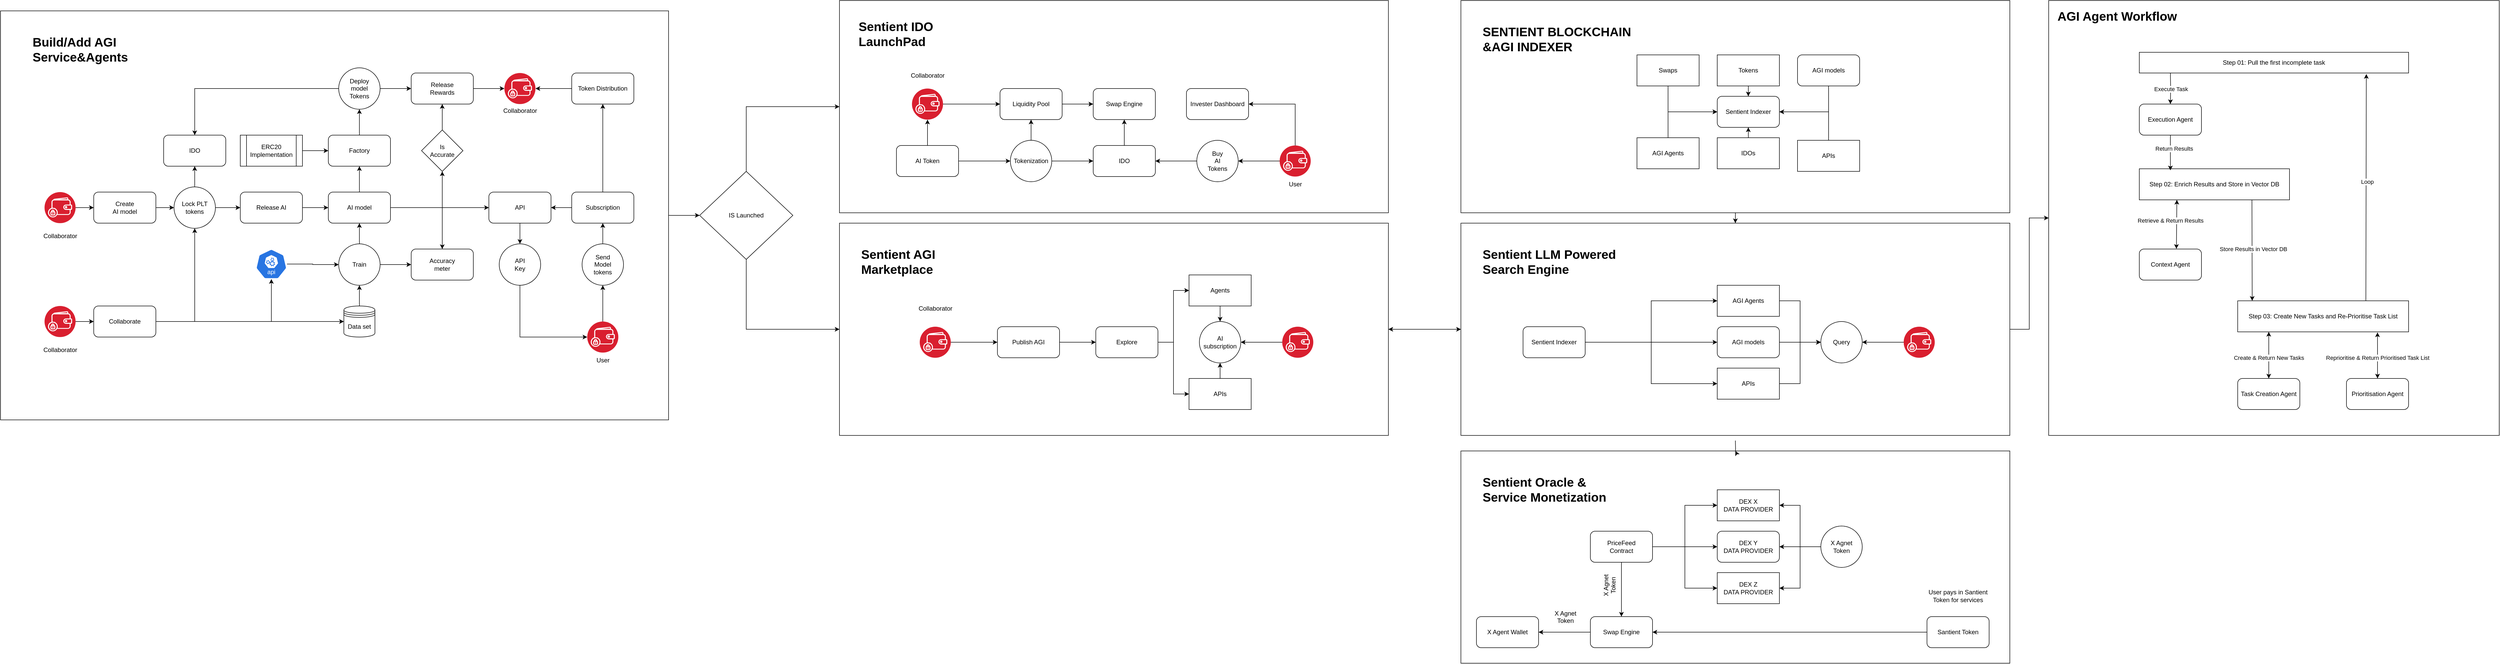 <mxfile version="24.3.1" type="github">
  <diagram name="Page-1" id="YrOskQe17YLazxtHrfp5">
    <mxGraphModel dx="2564" dy="846" grid="1" gridSize="10" guides="1" tooltips="1" connect="1" arrows="1" fold="1" page="1" pageScale="1" pageWidth="850" pageHeight="1100" math="0" shadow="0">
      <root>
        <mxCell id="0" />
        <mxCell id="1" parent="0" />
        <mxCell id="7WVFWJdHCGWR4x5RcrIQ-87" value="" style="rounded=0;whiteSpace=wrap;html=1;" parent="1" vertex="1">
          <mxGeometry x="820" y="130" width="1060" height="410" as="geometry" />
        </mxCell>
        <mxCell id="7WVFWJdHCGWR4x5RcrIQ-122" value="" style="edgeStyle=orthogonalEdgeStyle;rounded=0;orthogonalLoop=1;jettySize=auto;html=1;" parent="1" source="7WVFWJdHCGWR4x5RcrIQ-3" target="7WVFWJdHCGWR4x5RcrIQ-63" edge="1">
          <mxGeometry relative="1" as="geometry" />
        </mxCell>
        <mxCell id="7WVFWJdHCGWR4x5RcrIQ-3" value="" style="rounded=0;whiteSpace=wrap;html=1;" parent="1" vertex="1">
          <mxGeometry x="-800" y="150" width="1290" height="790" as="geometry" />
        </mxCell>
        <mxCell id="qkLTvaKcJclY-IIzOnDz-3" value="" style="edgeStyle=orthogonalEdgeStyle;rounded=0;orthogonalLoop=1;jettySize=auto;html=1;" parent="1" source="qkLTvaKcJclY-IIzOnDz-1" target="qkLTvaKcJclY-IIzOnDz-2" edge="1">
          <mxGeometry relative="1" as="geometry" />
        </mxCell>
        <mxCell id="qkLTvaKcJclY-IIzOnDz-1" value="Create&lt;br&gt;AI model" style="rounded=1;whiteSpace=wrap;html=1;" parent="1" vertex="1">
          <mxGeometry x="-620" y="500" width="120" height="60" as="geometry" />
        </mxCell>
        <mxCell id="qkLTvaKcJclY-IIzOnDz-36" value="" style="edgeStyle=orthogonalEdgeStyle;rounded=0;orthogonalLoop=1;jettySize=auto;html=1;" parent="1" source="qkLTvaKcJclY-IIzOnDz-2" target="qkLTvaKcJclY-IIzOnDz-34" edge="1">
          <mxGeometry relative="1" as="geometry" />
        </mxCell>
        <mxCell id="qkLTvaKcJclY-IIzOnDz-38" value="" style="edgeStyle=orthogonalEdgeStyle;rounded=0;orthogonalLoop=1;jettySize=auto;html=1;" parent="1" source="qkLTvaKcJclY-IIzOnDz-2" target="qkLTvaKcJclY-IIzOnDz-37" edge="1">
          <mxGeometry relative="1" as="geometry" />
        </mxCell>
        <mxCell id="qkLTvaKcJclY-IIzOnDz-2" value="Lock PLT tokens" style="ellipse;whiteSpace=wrap;html=1;aspect=fixed;" parent="1" vertex="1">
          <mxGeometry x="-465" y="490" width="80" height="80" as="geometry" />
        </mxCell>
        <mxCell id="qkLTvaKcJclY-IIzOnDz-5" style="edgeStyle=orthogonalEdgeStyle;rounded=0;orthogonalLoop=1;jettySize=auto;html=1;" parent="1" source="qkLTvaKcJclY-IIzOnDz-4" target="qkLTvaKcJclY-IIzOnDz-1" edge="1">
          <mxGeometry relative="1" as="geometry" />
        </mxCell>
        <mxCell id="qkLTvaKcJclY-IIzOnDz-4" value="" style="image;aspect=fixed;perimeter=ellipsePerimeter;html=1;align=center;shadow=0;dashed=0;fontColor=#4277BB;labelBackgroundColor=default;fontSize=12;spacingTop=3;image=img/lib/ibm/blockchain/wallet.svg;" parent="1" vertex="1">
          <mxGeometry x="-715" y="500" width="60" height="60" as="geometry" />
        </mxCell>
        <mxCell id="qkLTvaKcJclY-IIzOnDz-19" style="edgeStyle=orthogonalEdgeStyle;rounded=0;orthogonalLoop=1;jettySize=auto;html=1;" parent="1" source="qkLTvaKcJclY-IIzOnDz-6" target="qkLTvaKcJclY-IIzOnDz-15" edge="1">
          <mxGeometry relative="1" as="geometry" />
        </mxCell>
        <mxCell id="qkLTvaKcJclY-IIzOnDz-21" value="" style="edgeStyle=orthogonalEdgeStyle;rounded=0;orthogonalLoop=1;jettySize=auto;html=1;entryX=0.5;entryY=1;entryDx=0;entryDy=0;" parent="1" source="qkLTvaKcJclY-IIzOnDz-6" target="qkLTvaKcJclY-IIzOnDz-25" edge="1">
          <mxGeometry relative="1" as="geometry" />
        </mxCell>
        <mxCell id="qkLTvaKcJclY-IIzOnDz-42" style="edgeStyle=orthogonalEdgeStyle;rounded=0;orthogonalLoop=1;jettySize=auto;html=1;entryX=0;entryY=0.5;entryDx=0;entryDy=0;" parent="1" source="qkLTvaKcJclY-IIzOnDz-6" target="qkLTvaKcJclY-IIzOnDz-33" edge="1">
          <mxGeometry relative="1" as="geometry" />
        </mxCell>
        <mxCell id="qkLTvaKcJclY-IIzOnDz-6" value="AI model" style="rounded=1;whiteSpace=wrap;html=1;" parent="1" vertex="1">
          <mxGeometry x="-167" y="500" width="120" height="60" as="geometry" />
        </mxCell>
        <mxCell id="qkLTvaKcJclY-IIzOnDz-9" style="edgeStyle=orthogonalEdgeStyle;rounded=0;orthogonalLoop=1;jettySize=auto;html=1;entryX=0.5;entryY=1;entryDx=0;entryDy=0;" parent="1" source="qkLTvaKcJclY-IIzOnDz-10" target="qkLTvaKcJclY-IIzOnDz-2" edge="1">
          <mxGeometry relative="1" as="geometry">
            <mxPoint x="-380" y="610" as="targetPoint" />
          </mxGeometry>
        </mxCell>
        <mxCell id="qkLTvaKcJclY-IIzOnDz-8" value="" style="image;aspect=fixed;perimeter=ellipsePerimeter;html=1;align=center;shadow=0;dashed=0;fontColor=#4277BB;labelBackgroundColor=default;fontSize=12;spacingTop=3;image=img/lib/ibm/blockchain/wallet.svg;" parent="1" vertex="1">
          <mxGeometry x="-715" y="720" width="60" height="60" as="geometry" />
        </mxCell>
        <mxCell id="qkLTvaKcJclY-IIzOnDz-11" value="" style="edgeStyle=orthogonalEdgeStyle;rounded=0;orthogonalLoop=1;jettySize=auto;html=1;entryX=0;entryY=0.5;entryDx=0;entryDy=0;" parent="1" source="qkLTvaKcJclY-IIzOnDz-8" target="qkLTvaKcJclY-IIzOnDz-10" edge="1">
          <mxGeometry relative="1" as="geometry">
            <mxPoint x="-655" y="750" as="sourcePoint" />
            <mxPoint x="-315" y="680" as="targetPoint" />
          </mxGeometry>
        </mxCell>
        <mxCell id="qkLTvaKcJclY-IIzOnDz-14" style="edgeStyle=orthogonalEdgeStyle;rounded=0;orthogonalLoop=1;jettySize=auto;html=1;entryX=0;entryY=0.5;entryDx=0;entryDy=0;" parent="1" source="qkLTvaKcJclY-IIzOnDz-10" target="qkLTvaKcJclY-IIzOnDz-12" edge="1">
          <mxGeometry relative="1" as="geometry" />
        </mxCell>
        <mxCell id="qkLTvaKcJclY-IIzOnDz-10" value="Collaborate" style="rounded=1;whiteSpace=wrap;html=1;" parent="1" vertex="1">
          <mxGeometry x="-620" y="720" width="120" height="60" as="geometry" />
        </mxCell>
        <mxCell id="qkLTvaKcJclY-IIzOnDz-13" style="edgeStyle=orthogonalEdgeStyle;rounded=0;orthogonalLoop=1;jettySize=auto;html=1;entryX=0.5;entryY=1;entryDx=0;entryDy=0;" parent="1" source="qkLTvaKcJclY-IIzOnDz-12" target="qkLTvaKcJclY-IIzOnDz-16" edge="1">
          <mxGeometry relative="1" as="geometry" />
        </mxCell>
        <mxCell id="qkLTvaKcJclY-IIzOnDz-12" value="Data set" style="shape=datastore;whiteSpace=wrap;html=1;" parent="1" vertex="1">
          <mxGeometry x="-137" y="720" width="60" height="60" as="geometry" />
        </mxCell>
        <mxCell id="qkLTvaKcJclY-IIzOnDz-24" value="" style="edgeStyle=orthogonalEdgeStyle;rounded=0;orthogonalLoop=1;jettySize=auto;html=1;entryX=0.5;entryY=1;entryDx=0;entryDy=0;" parent="1" source="qkLTvaKcJclY-IIzOnDz-15" target="qkLTvaKcJclY-IIzOnDz-61" edge="1">
          <mxGeometry relative="1" as="geometry" />
        </mxCell>
        <mxCell id="qkLTvaKcJclY-IIzOnDz-15" value="Accuracy&lt;br&gt;meter" style="rounded=1;whiteSpace=wrap;html=1;" parent="1" vertex="1">
          <mxGeometry x="-7" y="610" width="120" height="60" as="geometry" />
        </mxCell>
        <mxCell id="qkLTvaKcJclY-IIzOnDz-17" value="" style="edgeStyle=orthogonalEdgeStyle;rounded=0;orthogonalLoop=1;jettySize=auto;html=1;" parent="1" source="qkLTvaKcJclY-IIzOnDz-16" target="qkLTvaKcJclY-IIzOnDz-6" edge="1">
          <mxGeometry relative="1" as="geometry" />
        </mxCell>
        <mxCell id="qkLTvaKcJclY-IIzOnDz-18" value="" style="edgeStyle=orthogonalEdgeStyle;rounded=0;orthogonalLoop=1;jettySize=auto;html=1;" parent="1" source="qkLTvaKcJclY-IIzOnDz-16" target="qkLTvaKcJclY-IIzOnDz-15" edge="1">
          <mxGeometry relative="1" as="geometry" />
        </mxCell>
        <mxCell id="qkLTvaKcJclY-IIzOnDz-16" value="Train" style="ellipse;whiteSpace=wrap;html=1;aspect=fixed;" parent="1" vertex="1">
          <mxGeometry x="-147" y="600" width="80" height="80" as="geometry" />
        </mxCell>
        <mxCell id="qkLTvaKcJclY-IIzOnDz-27" style="edgeStyle=orthogonalEdgeStyle;rounded=0;orthogonalLoop=1;jettySize=auto;html=1;" parent="1" source="qkLTvaKcJclY-IIzOnDz-20" target="qkLTvaKcJclY-IIzOnDz-23" edge="1">
          <mxGeometry relative="1" as="geometry" />
        </mxCell>
        <mxCell id="qkLTvaKcJclY-IIzOnDz-35" style="edgeStyle=orthogonalEdgeStyle;rounded=0;orthogonalLoop=1;jettySize=auto;html=1;entryX=0.5;entryY=0;entryDx=0;entryDy=0;" parent="1" source="qkLTvaKcJclY-IIzOnDz-20" target="qkLTvaKcJclY-IIzOnDz-34" edge="1">
          <mxGeometry relative="1" as="geometry" />
        </mxCell>
        <mxCell id="qkLTvaKcJclY-IIzOnDz-20" value="Deploy&lt;br&gt;model&lt;br&gt;Tokens" style="ellipse;whiteSpace=wrap;html=1;aspect=fixed;" parent="1" vertex="1">
          <mxGeometry x="-147" y="260" width="80" height="80" as="geometry" />
        </mxCell>
        <mxCell id="qkLTvaKcJclY-IIzOnDz-32" style="edgeStyle=orthogonalEdgeStyle;rounded=0;orthogonalLoop=1;jettySize=auto;html=1;entryX=0;entryY=0.5;entryDx=0;entryDy=0;" parent="1" source="qkLTvaKcJclY-IIzOnDz-23" target="qkLTvaKcJclY-IIzOnDz-28" edge="1">
          <mxGeometry relative="1" as="geometry" />
        </mxCell>
        <mxCell id="qkLTvaKcJclY-IIzOnDz-23" value="Release&lt;br&gt;Rewards" style="rounded=1;whiteSpace=wrap;html=1;" parent="1" vertex="1">
          <mxGeometry x="-7" y="270" width="120" height="60" as="geometry" />
        </mxCell>
        <mxCell id="qkLTvaKcJclY-IIzOnDz-26" value="" style="edgeStyle=orthogonalEdgeStyle;rounded=0;orthogonalLoop=1;jettySize=auto;html=1;" parent="1" source="qkLTvaKcJclY-IIzOnDz-25" target="qkLTvaKcJclY-IIzOnDz-20" edge="1">
          <mxGeometry relative="1" as="geometry" />
        </mxCell>
        <mxCell id="qkLTvaKcJclY-IIzOnDz-25" value="Factory" style="rounded=1;whiteSpace=wrap;html=1;" parent="1" vertex="1">
          <mxGeometry x="-167" y="390" width="120" height="60" as="geometry" />
        </mxCell>
        <mxCell id="qkLTvaKcJclY-IIzOnDz-28" value="" style="image;aspect=fixed;perimeter=ellipsePerimeter;html=1;align=center;shadow=0;dashed=0;fontColor=#4277BB;labelBackgroundColor=default;fontSize=12;spacingTop=3;image=img/lib/ibm/blockchain/wallet.svg;" parent="1" vertex="1">
          <mxGeometry x="173" y="270" width="60" height="60" as="geometry" />
        </mxCell>
        <mxCell id="qkLTvaKcJclY-IIzOnDz-30" value="Collaborator" style="text;html=1;align=center;verticalAlign=middle;resizable=0;points=[];autosize=1;strokeColor=none;fillColor=none;" parent="1" vertex="1">
          <mxGeometry x="158" y="328" width="90" height="30" as="geometry" />
        </mxCell>
        <mxCell id="qkLTvaKcJclY-IIzOnDz-55" value="" style="edgeStyle=orthogonalEdgeStyle;rounded=0;orthogonalLoop=1;jettySize=auto;html=1;" parent="1" source="qkLTvaKcJclY-IIzOnDz-33" target="qkLTvaKcJclY-IIzOnDz-53" edge="1">
          <mxGeometry relative="1" as="geometry" />
        </mxCell>
        <mxCell id="qkLTvaKcJclY-IIzOnDz-33" value="API" style="rounded=1;whiteSpace=wrap;html=1;" parent="1" vertex="1">
          <mxGeometry x="143" y="500" width="120" height="60" as="geometry" />
        </mxCell>
        <mxCell id="qkLTvaKcJclY-IIzOnDz-34" value="IDO" style="rounded=1;whiteSpace=wrap;html=1;" parent="1" vertex="1">
          <mxGeometry x="-485" y="390" width="120" height="60" as="geometry" />
        </mxCell>
        <mxCell id="qkLTvaKcJclY-IIzOnDz-39" value="" style="edgeStyle=orthogonalEdgeStyle;rounded=0;orthogonalLoop=1;jettySize=auto;html=1;" parent="1" source="qkLTvaKcJclY-IIzOnDz-37" target="qkLTvaKcJclY-IIzOnDz-6" edge="1">
          <mxGeometry relative="1" as="geometry" />
        </mxCell>
        <mxCell id="qkLTvaKcJclY-IIzOnDz-37" value="Release AI" style="rounded=1;whiteSpace=wrap;html=1;" parent="1" vertex="1">
          <mxGeometry x="-337" y="500" width="120" height="60" as="geometry" />
        </mxCell>
        <mxCell id="qkLTvaKcJclY-IIzOnDz-41" value="" style="edgeStyle=orthogonalEdgeStyle;rounded=0;orthogonalLoop=1;jettySize=auto;html=1;" parent="1" source="qkLTvaKcJclY-IIzOnDz-40" target="qkLTvaKcJclY-IIzOnDz-25" edge="1">
          <mxGeometry relative="1" as="geometry" />
        </mxCell>
        <mxCell id="qkLTvaKcJclY-IIzOnDz-40" value="ERC20&lt;br&gt;Implementation" style="shape=process;whiteSpace=wrap;html=1;backgroundOutline=1;" parent="1" vertex="1">
          <mxGeometry x="-337" y="390" width="120" height="60" as="geometry" />
        </mxCell>
        <mxCell id="qkLTvaKcJclY-IIzOnDz-43" value="Collaborator" style="text;html=1;align=center;verticalAlign=middle;resizable=0;points=[];autosize=1;strokeColor=none;fillColor=none;" parent="1" vertex="1">
          <mxGeometry x="-730" y="570" width="90" height="30" as="geometry" />
        </mxCell>
        <mxCell id="qkLTvaKcJclY-IIzOnDz-44" value="Collaborator" style="text;html=1;align=center;verticalAlign=middle;resizable=0;points=[];autosize=1;strokeColor=none;fillColor=none;" parent="1" vertex="1">
          <mxGeometry x="-730" y="790" width="90" height="30" as="geometry" />
        </mxCell>
        <mxCell id="qkLTvaKcJclY-IIzOnDz-51" value="" style="edgeStyle=orthogonalEdgeStyle;rounded=0;orthogonalLoop=1;jettySize=auto;html=1;" parent="1" source="qkLTvaKcJclY-IIzOnDz-45" target="qkLTvaKcJclY-IIzOnDz-48" edge="1">
          <mxGeometry relative="1" as="geometry" />
        </mxCell>
        <mxCell id="qkLTvaKcJclY-IIzOnDz-45" value="" style="image;aspect=fixed;perimeter=ellipsePerimeter;html=1;align=center;shadow=0;dashed=0;fontColor=#4277BB;labelBackgroundColor=default;fontSize=12;spacingTop=3;image=img/lib/ibm/blockchain/wallet.svg;" parent="1" vertex="1">
          <mxGeometry x="333" y="750" width="60" height="60" as="geometry" />
        </mxCell>
        <mxCell id="qkLTvaKcJclY-IIzOnDz-46" value="User" style="text;html=1;align=center;verticalAlign=middle;resizable=0;points=[];autosize=1;strokeColor=none;fillColor=none;" parent="1" vertex="1">
          <mxGeometry x="338" y="810" width="50" height="30" as="geometry" />
        </mxCell>
        <mxCell id="qkLTvaKcJclY-IIzOnDz-50" value="" style="edgeStyle=orthogonalEdgeStyle;rounded=0;orthogonalLoop=1;jettySize=auto;html=1;" parent="1" source="qkLTvaKcJclY-IIzOnDz-48" target="qkLTvaKcJclY-IIzOnDz-49" edge="1">
          <mxGeometry relative="1" as="geometry" />
        </mxCell>
        <mxCell id="qkLTvaKcJclY-IIzOnDz-48" value="Send&lt;br&gt;Model&lt;br&gt;tokens" style="ellipse;whiteSpace=wrap;html=1;aspect=fixed;" parent="1" vertex="1">
          <mxGeometry x="323" y="600" width="80" height="80" as="geometry" />
        </mxCell>
        <mxCell id="qkLTvaKcJclY-IIzOnDz-52" value="" style="edgeStyle=orthogonalEdgeStyle;rounded=0;orthogonalLoop=1;jettySize=auto;html=1;" parent="1" source="qkLTvaKcJclY-IIzOnDz-49" target="qkLTvaKcJclY-IIzOnDz-33" edge="1">
          <mxGeometry relative="1" as="geometry" />
        </mxCell>
        <mxCell id="qkLTvaKcJclY-IIzOnDz-60" style="edgeStyle=orthogonalEdgeStyle;rounded=0;orthogonalLoop=1;jettySize=auto;html=1;" parent="1" source="qkLTvaKcJclY-IIzOnDz-49" target="qkLTvaKcJclY-IIzOnDz-56" edge="1">
          <mxGeometry relative="1" as="geometry" />
        </mxCell>
        <mxCell id="qkLTvaKcJclY-IIzOnDz-49" value="Subscription" style="rounded=1;whiteSpace=wrap;html=1;" parent="1" vertex="1">
          <mxGeometry x="303" y="500" width="120" height="60" as="geometry" />
        </mxCell>
        <mxCell id="qkLTvaKcJclY-IIzOnDz-54" style="edgeStyle=orthogonalEdgeStyle;rounded=0;orthogonalLoop=1;jettySize=auto;html=1;entryX=0;entryY=0.5;entryDx=0;entryDy=0;" parent="1" source="qkLTvaKcJclY-IIzOnDz-53" target="qkLTvaKcJclY-IIzOnDz-45" edge="1">
          <mxGeometry relative="1" as="geometry">
            <Array as="points">
              <mxPoint x="203" y="780" />
            </Array>
          </mxGeometry>
        </mxCell>
        <mxCell id="qkLTvaKcJclY-IIzOnDz-53" value="API&lt;div&gt;Key&lt;/div&gt;" style="ellipse;whiteSpace=wrap;html=1;aspect=fixed;" parent="1" vertex="1">
          <mxGeometry x="163" y="600" width="80" height="80" as="geometry" />
        </mxCell>
        <mxCell id="qkLTvaKcJclY-IIzOnDz-59" style="edgeStyle=orthogonalEdgeStyle;rounded=0;orthogonalLoop=1;jettySize=auto;html=1;entryX=1;entryY=0.5;entryDx=0;entryDy=0;" parent="1" source="qkLTvaKcJclY-IIzOnDz-56" target="qkLTvaKcJclY-IIzOnDz-28" edge="1">
          <mxGeometry relative="1" as="geometry" />
        </mxCell>
        <mxCell id="qkLTvaKcJclY-IIzOnDz-56" value="Token Distribution" style="rounded=1;whiteSpace=wrap;html=1;" parent="1" vertex="1">
          <mxGeometry x="303" y="270" width="120" height="60" as="geometry" />
        </mxCell>
        <mxCell id="qkLTvaKcJclY-IIzOnDz-62" value="" style="edgeStyle=orthogonalEdgeStyle;rounded=0;orthogonalLoop=1;jettySize=auto;html=1;" parent="1" source="qkLTvaKcJclY-IIzOnDz-61" target="qkLTvaKcJclY-IIzOnDz-23" edge="1">
          <mxGeometry relative="1" as="geometry" />
        </mxCell>
        <mxCell id="qkLTvaKcJclY-IIzOnDz-61" value="Is&lt;br&gt;Accurate" style="rhombus;whiteSpace=wrap;html=1;" parent="1" vertex="1">
          <mxGeometry x="13" y="380" width="80" height="80" as="geometry" />
        </mxCell>
        <mxCell id="7WVFWJdHCGWR4x5RcrIQ-4" value="&lt;h1 data-sider-select-id=&quot;e4210c2a-4dbf-400c-a83d-89aa98bebfcc&quot; style=&quot;margin-top: 0px;&quot;&gt;Build/Add AGI Service&amp;amp;Agents&lt;/h1&gt;&lt;p data-sider-select-id=&quot;8589882d-de80-4ce1-a343-e9b3bcd66666&quot;&gt;&lt;br&gt;&lt;/p&gt;" style="text;html=1;whiteSpace=wrap;overflow=hidden;rounded=0;" parent="1" vertex="1">
          <mxGeometry x="-740" y="190" width="210" height="80" as="geometry" />
        </mxCell>
        <mxCell id="7WVFWJdHCGWR4x5RcrIQ-123" style="edgeStyle=orthogonalEdgeStyle;rounded=0;orthogonalLoop=1;jettySize=auto;html=1;" parent="1" source="7WVFWJdHCGWR4x5RcrIQ-63" target="7WVFWJdHCGWR4x5RcrIQ-87" edge="1">
          <mxGeometry relative="1" as="geometry">
            <Array as="points">
              <mxPoint x="640" y="335" />
            </Array>
          </mxGeometry>
        </mxCell>
        <mxCell id="7WVFWJdHCGWR4x5RcrIQ-124" style="edgeStyle=orthogonalEdgeStyle;rounded=0;orthogonalLoop=1;jettySize=auto;html=1;" parent="1" source="7WVFWJdHCGWR4x5RcrIQ-63" target="7WVFWJdHCGWR4x5RcrIQ-89" edge="1">
          <mxGeometry relative="1" as="geometry">
            <Array as="points">
              <mxPoint x="640" y="765" />
            </Array>
          </mxGeometry>
        </mxCell>
        <mxCell id="7WVFWJdHCGWR4x5RcrIQ-63" value="IS Launched" style="rhombus;whiteSpace=wrap;html=1;" parent="1" vertex="1">
          <mxGeometry x="550" y="460" width="180" height="170" as="geometry" />
        </mxCell>
        <mxCell id="7WVFWJdHCGWR4x5RcrIQ-66" value="" style="edgeStyle=orthogonalEdgeStyle;rounded=0;orthogonalLoop=1;jettySize=auto;html=1;" parent="1" source="7WVFWJdHCGWR4x5RcrIQ-64" target="7WVFWJdHCGWR4x5RcrIQ-65" edge="1">
          <mxGeometry relative="1" as="geometry" />
        </mxCell>
        <mxCell id="7WVFWJdHCGWR4x5RcrIQ-86" value="" style="edgeStyle=orthogonalEdgeStyle;rounded=0;orthogonalLoop=1;jettySize=auto;html=1;" parent="1" source="7WVFWJdHCGWR4x5RcrIQ-64" target="7WVFWJdHCGWR4x5RcrIQ-82" edge="1">
          <mxGeometry relative="1" as="geometry" />
        </mxCell>
        <mxCell id="7WVFWJdHCGWR4x5RcrIQ-64" value="AI Token" style="rounded=1;whiteSpace=wrap;html=1;" parent="1" vertex="1">
          <mxGeometry x="930" y="410" width="120" height="60" as="geometry" />
        </mxCell>
        <mxCell id="7WVFWJdHCGWR4x5RcrIQ-68" value="" style="edgeStyle=orthogonalEdgeStyle;rounded=0;orthogonalLoop=1;jettySize=auto;html=1;" parent="1" source="7WVFWJdHCGWR4x5RcrIQ-65" target="7WVFWJdHCGWR4x5RcrIQ-67" edge="1">
          <mxGeometry relative="1" as="geometry" />
        </mxCell>
        <mxCell id="7WVFWJdHCGWR4x5RcrIQ-75" value="" style="edgeStyle=orthogonalEdgeStyle;rounded=0;orthogonalLoop=1;jettySize=auto;html=1;" parent="1" source="7WVFWJdHCGWR4x5RcrIQ-65" target="7WVFWJdHCGWR4x5RcrIQ-72" edge="1">
          <mxGeometry relative="1" as="geometry" />
        </mxCell>
        <mxCell id="7WVFWJdHCGWR4x5RcrIQ-65" value="Tokenization" style="ellipse;whiteSpace=wrap;html=1;rounded=1;" parent="1" vertex="1">
          <mxGeometry x="1150" y="400" width="80" height="80" as="geometry" />
        </mxCell>
        <mxCell id="7WVFWJdHCGWR4x5RcrIQ-77" value="" style="edgeStyle=orthogonalEdgeStyle;rounded=0;orthogonalLoop=1;jettySize=auto;html=1;" parent="1" source="7WVFWJdHCGWR4x5RcrIQ-67" target="7WVFWJdHCGWR4x5RcrIQ-73" edge="1">
          <mxGeometry relative="1" as="geometry" />
        </mxCell>
        <mxCell id="7WVFWJdHCGWR4x5RcrIQ-67" value="IDO" style="whiteSpace=wrap;html=1;rounded=1;" parent="1" vertex="1">
          <mxGeometry x="1310" y="410" width="120" height="60" as="geometry" />
        </mxCell>
        <mxCell id="7WVFWJdHCGWR4x5RcrIQ-71" style="edgeStyle=orthogonalEdgeStyle;rounded=0;orthogonalLoop=1;jettySize=auto;html=1;entryX=1;entryY=0.5;entryDx=0;entryDy=0;" parent="1" source="7WVFWJdHCGWR4x5RcrIQ-70" target="7WVFWJdHCGWR4x5RcrIQ-67" edge="1">
          <mxGeometry relative="1" as="geometry" />
        </mxCell>
        <mxCell id="7WVFWJdHCGWR4x5RcrIQ-70" value="Buy&lt;br&gt;AI&lt;div&gt;Tokens&lt;/div&gt;" style="ellipse;whiteSpace=wrap;html=1;aspect=fixed;" parent="1" vertex="1">
          <mxGeometry x="1510" y="400" width="80" height="80" as="geometry" />
        </mxCell>
        <mxCell id="7WVFWJdHCGWR4x5RcrIQ-76" value="" style="edgeStyle=orthogonalEdgeStyle;rounded=0;orthogonalLoop=1;jettySize=auto;html=1;" parent="1" source="7WVFWJdHCGWR4x5RcrIQ-72" target="7WVFWJdHCGWR4x5RcrIQ-73" edge="1">
          <mxGeometry relative="1" as="geometry" />
        </mxCell>
        <mxCell id="7WVFWJdHCGWR4x5RcrIQ-72" value="Liquidity Pool" style="rounded=1;whiteSpace=wrap;html=1;" parent="1" vertex="1">
          <mxGeometry x="1130" y="300" width="120" height="60" as="geometry" />
        </mxCell>
        <mxCell id="7WVFWJdHCGWR4x5RcrIQ-73" value="Swap Engine" style="rounded=1;whiteSpace=wrap;html=1;" parent="1" vertex="1">
          <mxGeometry x="1310" y="300" width="120" height="60" as="geometry" />
        </mxCell>
        <mxCell id="7WVFWJdHCGWR4x5RcrIQ-74" value="Invester Dashboard" style="rounded=1;whiteSpace=wrap;html=1;" parent="1" vertex="1">
          <mxGeometry x="1490" y="300" width="120" height="60" as="geometry" />
        </mxCell>
        <mxCell id="7WVFWJdHCGWR4x5RcrIQ-80" value="" style="edgeStyle=orthogonalEdgeStyle;rounded=0;orthogonalLoop=1;jettySize=auto;html=1;" parent="1" source="7WVFWJdHCGWR4x5RcrIQ-78" target="7WVFWJdHCGWR4x5RcrIQ-70" edge="1">
          <mxGeometry relative="1" as="geometry" />
        </mxCell>
        <mxCell id="7WVFWJdHCGWR4x5RcrIQ-81" style="edgeStyle=orthogonalEdgeStyle;rounded=0;orthogonalLoop=1;jettySize=auto;html=1;entryX=1;entryY=0.5;entryDx=0;entryDy=0;" parent="1" source="7WVFWJdHCGWR4x5RcrIQ-78" target="7WVFWJdHCGWR4x5RcrIQ-74" edge="1">
          <mxGeometry relative="1" as="geometry">
            <Array as="points">
              <mxPoint x="1700" y="330" />
            </Array>
          </mxGeometry>
        </mxCell>
        <mxCell id="7WVFWJdHCGWR4x5RcrIQ-78" value="" style="image;aspect=fixed;perimeter=ellipsePerimeter;html=1;align=center;shadow=0;dashed=0;fontColor=#4277BB;labelBackgroundColor=default;fontSize=12;spacingTop=3;image=img/lib/ibm/blockchain/wallet.svg;" parent="1" vertex="1">
          <mxGeometry x="1670" y="410" width="60" height="60" as="geometry" />
        </mxCell>
        <mxCell id="7WVFWJdHCGWR4x5RcrIQ-79" value="User" style="text;html=1;align=center;verticalAlign=middle;resizable=0;points=[];autosize=1;strokeColor=none;fillColor=none;" parent="1" vertex="1">
          <mxGeometry x="1675" y="470" width="50" height="30" as="geometry" />
        </mxCell>
        <mxCell id="7WVFWJdHCGWR4x5RcrIQ-85" value="" style="edgeStyle=orthogonalEdgeStyle;rounded=0;orthogonalLoop=1;jettySize=auto;html=1;" parent="1" source="7WVFWJdHCGWR4x5RcrIQ-82" target="7WVFWJdHCGWR4x5RcrIQ-72" edge="1">
          <mxGeometry relative="1" as="geometry" />
        </mxCell>
        <mxCell id="7WVFWJdHCGWR4x5RcrIQ-82" value="" style="image;aspect=fixed;perimeter=ellipsePerimeter;html=1;align=center;shadow=0;dashed=0;fontColor=#4277BB;labelBackgroundColor=default;fontSize=12;spacingTop=3;image=img/lib/ibm/blockchain/wallet.svg;" parent="1" vertex="1">
          <mxGeometry x="960" y="300" width="60" height="60" as="geometry" />
        </mxCell>
        <mxCell id="7WVFWJdHCGWR4x5RcrIQ-83" value="Collaborator" style="text;html=1;align=center;verticalAlign=middle;resizable=0;points=[];autosize=1;strokeColor=none;fillColor=none;" parent="1" vertex="1">
          <mxGeometry x="945" y="260" width="90" height="30" as="geometry" />
        </mxCell>
        <mxCell id="7WVFWJdHCGWR4x5RcrIQ-88" value="&lt;h1 data-sider-select-id=&quot;44fe3b09-11c1-40cd-ba5c-795bae3fb748&quot; style=&quot;margin-top: 0px;&quot;&gt;Sentient IDO LaunchPad&lt;/h1&gt;&lt;p data-sider-select-id=&quot;366579be-11a3-409e-85b7-47fa6a781dc0&quot;&gt;&lt;br&gt;&lt;/p&gt;" style="text;html=1;whiteSpace=wrap;overflow=hidden;rounded=0;" parent="1" vertex="1">
          <mxGeometry x="855" y="160" width="180" height="70" as="geometry" />
        </mxCell>
        <mxCell id="7WVFWJdHCGWR4x5RcrIQ-89" value="" style="rounded=0;whiteSpace=wrap;html=1;" parent="1" vertex="1">
          <mxGeometry x="820" y="560" width="1060" height="410" as="geometry" />
        </mxCell>
        <mxCell id="7WVFWJdHCGWR4x5RcrIQ-119" style="edgeStyle=orthogonalEdgeStyle;rounded=0;orthogonalLoop=1;jettySize=auto;html=1;entryX=0;entryY=0.5;entryDx=0;entryDy=0;" parent="1" source="7WVFWJdHCGWR4x5RcrIQ-101" target="7WVFWJdHCGWR4x5RcrIQ-117" edge="1">
          <mxGeometry relative="1" as="geometry" />
        </mxCell>
        <mxCell id="7WVFWJdHCGWR4x5RcrIQ-120" style="edgeStyle=orthogonalEdgeStyle;rounded=0;orthogonalLoop=1;jettySize=auto;html=1;entryX=0;entryY=0.5;entryDx=0;entryDy=0;" parent="1" source="7WVFWJdHCGWR4x5RcrIQ-101" target="7WVFWJdHCGWR4x5RcrIQ-116" edge="1">
          <mxGeometry relative="1" as="geometry" />
        </mxCell>
        <mxCell id="7WVFWJdHCGWR4x5RcrIQ-101" value="Explore" style="rounded=1;whiteSpace=wrap;html=1;" parent="1" vertex="1">
          <mxGeometry x="1315" y="760" width="120" height="60" as="geometry" />
        </mxCell>
        <mxCell id="7WVFWJdHCGWR4x5RcrIQ-138" value="" style="edgeStyle=orthogonalEdgeStyle;rounded=0;orthogonalLoop=1;jettySize=auto;html=1;" parent="1" source="7WVFWJdHCGWR4x5RcrIQ-106" target="7WVFWJdHCGWR4x5RcrIQ-114" edge="1">
          <mxGeometry relative="1" as="geometry" />
        </mxCell>
        <mxCell id="7WVFWJdHCGWR4x5RcrIQ-106" value="" style="image;aspect=fixed;perimeter=ellipsePerimeter;html=1;align=center;shadow=0;dashed=0;fontColor=#4277BB;labelBackgroundColor=default;fontSize=12;spacingTop=3;image=img/lib/ibm/blockchain/wallet.svg;" parent="1" vertex="1">
          <mxGeometry x="1675" y="760" width="60" height="60" as="geometry" />
        </mxCell>
        <mxCell id="7WVFWJdHCGWR4x5RcrIQ-121" value="" style="edgeStyle=orthogonalEdgeStyle;rounded=0;orthogonalLoop=1;jettySize=auto;html=1;" parent="1" source="7WVFWJdHCGWR4x5RcrIQ-109" target="7WVFWJdHCGWR4x5RcrIQ-112" edge="1">
          <mxGeometry relative="1" as="geometry" />
        </mxCell>
        <mxCell id="7WVFWJdHCGWR4x5RcrIQ-109" value="" style="image;aspect=fixed;perimeter=ellipsePerimeter;html=1;align=center;shadow=0;dashed=0;fontColor=#4277BB;labelBackgroundColor=default;fontSize=12;spacingTop=3;image=img/lib/ibm/blockchain/wallet.svg;" parent="1" vertex="1">
          <mxGeometry x="975" y="760" width="60" height="60" as="geometry" />
        </mxCell>
        <mxCell id="7WVFWJdHCGWR4x5RcrIQ-110" value="Collaborator" style="text;html=1;align=center;verticalAlign=middle;resizable=0;points=[];autosize=1;strokeColor=none;fillColor=none;" parent="1" vertex="1">
          <mxGeometry x="960" y="710" width="90" height="30" as="geometry" />
        </mxCell>
        <mxCell id="7WVFWJdHCGWR4x5RcrIQ-111" value="&lt;h1 data-sider-select-id=&quot;44fe3b09-11c1-40cd-ba5c-795bae3fb748&quot; style=&quot;margin-top: 0px;&quot;&gt;Sentient AGI Marketplace&lt;/h1&gt;&lt;p data-sider-select-id=&quot;366579be-11a3-409e-85b7-47fa6a781dc0&quot;&gt;&lt;br&gt;&lt;/p&gt;" style="text;html=1;whiteSpace=wrap;overflow=hidden;rounded=0;" parent="1" vertex="1">
          <mxGeometry x="860" y="600" width="180" height="70" as="geometry" />
        </mxCell>
        <mxCell id="7WVFWJdHCGWR4x5RcrIQ-142" value="" style="edgeStyle=orthogonalEdgeStyle;rounded=0;orthogonalLoop=1;jettySize=auto;html=1;" parent="1" source="7WVFWJdHCGWR4x5RcrIQ-112" target="7WVFWJdHCGWR4x5RcrIQ-101" edge="1">
          <mxGeometry relative="1" as="geometry" />
        </mxCell>
        <mxCell id="7WVFWJdHCGWR4x5RcrIQ-112" value="Publish AGI" style="rounded=1;whiteSpace=wrap;html=1;" parent="1" vertex="1">
          <mxGeometry x="1125" y="760" width="120" height="60" as="geometry" />
        </mxCell>
        <mxCell id="7WVFWJdHCGWR4x5RcrIQ-114" value="AI subscription" style="ellipse;whiteSpace=wrap;html=1;aspect=fixed;" parent="1" vertex="1">
          <mxGeometry x="1515" y="750" width="80" height="80" as="geometry" />
        </mxCell>
        <mxCell id="7WVFWJdHCGWR4x5RcrIQ-139" value="" style="edgeStyle=orthogonalEdgeStyle;rounded=0;orthogonalLoop=1;jettySize=auto;html=1;" parent="1" source="7WVFWJdHCGWR4x5RcrIQ-116" target="7WVFWJdHCGWR4x5RcrIQ-114" edge="1">
          <mxGeometry relative="1" as="geometry" />
        </mxCell>
        <mxCell id="7WVFWJdHCGWR4x5RcrIQ-116" value="APIs" style="rounded=0;whiteSpace=wrap;html=1;" parent="1" vertex="1">
          <mxGeometry x="1495" y="860" width="120" height="60" as="geometry" />
        </mxCell>
        <mxCell id="7WVFWJdHCGWR4x5RcrIQ-140" value="" style="edgeStyle=orthogonalEdgeStyle;rounded=0;orthogonalLoop=1;jettySize=auto;html=1;" parent="1" source="7WVFWJdHCGWR4x5RcrIQ-117" target="7WVFWJdHCGWR4x5RcrIQ-114" edge="1">
          <mxGeometry relative="1" as="geometry" />
        </mxCell>
        <mxCell id="7WVFWJdHCGWR4x5RcrIQ-117" value="Agents" style="rounded=0;whiteSpace=wrap;html=1;" parent="1" vertex="1">
          <mxGeometry x="1495" y="660" width="120" height="60" as="geometry" />
        </mxCell>
        <mxCell id="7WVFWJdHCGWR4x5RcrIQ-179" style="edgeStyle=orthogonalEdgeStyle;rounded=0;orthogonalLoop=1;jettySize=auto;html=1;entryX=1;entryY=0.5;entryDx=0;entryDy=0;startArrow=classic;startFill=1;" parent="1" source="7WVFWJdHCGWR4x5RcrIQ-125" target="7WVFWJdHCGWR4x5RcrIQ-89" edge="1">
          <mxGeometry relative="1" as="geometry" />
        </mxCell>
        <mxCell id="Jii1d_5WbrIA8mhGkaWT-31" style="edgeStyle=orthogonalEdgeStyle;rounded=0;orthogonalLoop=1;jettySize=auto;html=1;exitX=1;exitY=0.5;exitDx=0;exitDy=0;entryX=0;entryY=0.5;entryDx=0;entryDy=0;" parent="1" source="7WVFWJdHCGWR4x5RcrIQ-125" target="Jii1d_5WbrIA8mhGkaWT-1" edge="1">
          <mxGeometry relative="1" as="geometry" />
        </mxCell>
        <mxCell id="7WVFWJdHCGWR4x5RcrIQ-125" value="" style="rounded=0;whiteSpace=wrap;html=1;" parent="1" vertex="1">
          <mxGeometry x="2020" y="560" width="1060" height="410" as="geometry" />
        </mxCell>
        <mxCell id="7WVFWJdHCGWR4x5RcrIQ-147" value="" style="edgeStyle=orthogonalEdgeStyle;rounded=0;orthogonalLoop=1;jettySize=auto;html=1;" parent="1" source="7WVFWJdHCGWR4x5RcrIQ-128" target="7WVFWJdHCGWR4x5RcrIQ-135" edge="1">
          <mxGeometry relative="1" as="geometry" />
        </mxCell>
        <mxCell id="7WVFWJdHCGWR4x5RcrIQ-128" value="AGI models" style="rounded=1;whiteSpace=wrap;html=1;" parent="1" vertex="1">
          <mxGeometry x="2515" y="760" width="120" height="60" as="geometry" />
        </mxCell>
        <mxCell id="7WVFWJdHCGWR4x5RcrIQ-145" value="" style="edgeStyle=orthogonalEdgeStyle;rounded=0;orthogonalLoop=1;jettySize=auto;html=1;" parent="1" source="7WVFWJdHCGWR4x5RcrIQ-129" target="7WVFWJdHCGWR4x5RcrIQ-135" edge="1">
          <mxGeometry relative="1" as="geometry" />
        </mxCell>
        <mxCell id="7WVFWJdHCGWR4x5RcrIQ-129" value="" style="image;aspect=fixed;perimeter=ellipsePerimeter;html=1;align=center;shadow=0;dashed=0;fontColor=#4277BB;labelBackgroundColor=default;fontSize=12;spacingTop=3;image=img/lib/ibm/blockchain/wallet.svg;" parent="1" vertex="1">
          <mxGeometry x="2875" y="760" width="60" height="60" as="geometry" />
        </mxCell>
        <mxCell id="7WVFWJdHCGWR4x5RcrIQ-133" value="&lt;h1 data-sider-select-id=&quot;44fe3b09-11c1-40cd-ba5c-795bae3fb748&quot; style=&quot;margin-top: 0px;&quot;&gt;Sentient LLM Powered Search Engine&lt;/h1&gt;" style="text;html=1;whiteSpace=wrap;overflow=hidden;rounded=0;" parent="1" vertex="1">
          <mxGeometry x="2060" y="600" width="280" height="70" as="geometry" />
        </mxCell>
        <mxCell id="7WVFWJdHCGWR4x5RcrIQ-141" value="" style="edgeStyle=orthogonalEdgeStyle;rounded=0;orthogonalLoop=1;jettySize=auto;html=1;" parent="1" source="7WVFWJdHCGWR4x5RcrIQ-134" target="7WVFWJdHCGWR4x5RcrIQ-128" edge="1">
          <mxGeometry relative="1" as="geometry" />
        </mxCell>
        <mxCell id="7WVFWJdHCGWR4x5RcrIQ-143" style="edgeStyle=orthogonalEdgeStyle;rounded=0;orthogonalLoop=1;jettySize=auto;html=1;entryX=0;entryY=0.5;entryDx=0;entryDy=0;" parent="1" source="7WVFWJdHCGWR4x5RcrIQ-134" target="7WVFWJdHCGWR4x5RcrIQ-137" edge="1">
          <mxGeometry relative="1" as="geometry" />
        </mxCell>
        <mxCell id="7WVFWJdHCGWR4x5RcrIQ-144" style="edgeStyle=orthogonalEdgeStyle;rounded=0;orthogonalLoop=1;jettySize=auto;html=1;entryX=0;entryY=0.5;entryDx=0;entryDy=0;" parent="1" source="7WVFWJdHCGWR4x5RcrIQ-134" target="7WVFWJdHCGWR4x5RcrIQ-136" edge="1">
          <mxGeometry relative="1" as="geometry" />
        </mxCell>
        <mxCell id="7WVFWJdHCGWR4x5RcrIQ-134" value="Sentient Indexer" style="rounded=1;whiteSpace=wrap;html=1;" parent="1" vertex="1">
          <mxGeometry x="2140" y="760" width="120" height="60" as="geometry" />
        </mxCell>
        <mxCell id="7WVFWJdHCGWR4x5RcrIQ-135" value="Query" style="ellipse;whiteSpace=wrap;html=1;aspect=fixed;" parent="1" vertex="1">
          <mxGeometry x="2715" y="750" width="80" height="80" as="geometry" />
        </mxCell>
        <mxCell id="7WVFWJdHCGWR4x5RcrIQ-148" style="edgeStyle=orthogonalEdgeStyle;rounded=0;orthogonalLoop=1;jettySize=auto;html=1;entryX=0;entryY=0.5;entryDx=0;entryDy=0;" parent="1" source="7WVFWJdHCGWR4x5RcrIQ-136" target="7WVFWJdHCGWR4x5RcrIQ-135" edge="1">
          <mxGeometry relative="1" as="geometry" />
        </mxCell>
        <mxCell id="7WVFWJdHCGWR4x5RcrIQ-136" value="APIs" style="rounded=0;whiteSpace=wrap;html=1;" parent="1" vertex="1">
          <mxGeometry x="2515" y="840" width="120" height="60" as="geometry" />
        </mxCell>
        <mxCell id="7WVFWJdHCGWR4x5RcrIQ-146" style="edgeStyle=orthogonalEdgeStyle;rounded=0;orthogonalLoop=1;jettySize=auto;html=1;entryX=0;entryY=0.5;entryDx=0;entryDy=0;" parent="1" source="7WVFWJdHCGWR4x5RcrIQ-137" target="7WVFWJdHCGWR4x5RcrIQ-135" edge="1">
          <mxGeometry relative="1" as="geometry" />
        </mxCell>
        <mxCell id="7WVFWJdHCGWR4x5RcrIQ-137" value="AGI Agents" style="rounded=0;whiteSpace=wrap;html=1;" parent="1" vertex="1">
          <mxGeometry x="2515" y="680" width="120" height="60" as="geometry" />
        </mxCell>
        <mxCell id="ntpTTQ1zLf4Su6Fdja6G-4" value="" style="edgeStyle=orthogonalEdgeStyle;rounded=0;orthogonalLoop=1;jettySize=auto;html=1;" parent="1" source="7WVFWJdHCGWR4x5RcrIQ-149" target="7WVFWJdHCGWR4x5RcrIQ-125" edge="1">
          <mxGeometry relative="1" as="geometry" />
        </mxCell>
        <mxCell id="7WVFWJdHCGWR4x5RcrIQ-149" value="" style="rounded=0;whiteSpace=wrap;html=1;" parent="1" vertex="1">
          <mxGeometry x="2020" y="130" width="1060" height="410" as="geometry" />
        </mxCell>
        <mxCell id="7WVFWJdHCGWR4x5RcrIQ-176" style="edgeStyle=orthogonalEdgeStyle;rounded=0;orthogonalLoop=1;jettySize=auto;html=1;entryX=1;entryY=0.5;entryDx=0;entryDy=0;" parent="1" source="7WVFWJdHCGWR4x5RcrIQ-151" target="7WVFWJdHCGWR4x5RcrIQ-158" edge="1">
          <mxGeometry relative="1" as="geometry">
            <Array as="points">
              <mxPoint x="2730" y="345" />
            </Array>
          </mxGeometry>
        </mxCell>
        <mxCell id="7WVFWJdHCGWR4x5RcrIQ-151" value="AGI models" style="rounded=1;whiteSpace=wrap;html=1;" parent="1" vertex="1">
          <mxGeometry x="2670" y="235" width="120" height="60" as="geometry" />
        </mxCell>
        <mxCell id="7WVFWJdHCGWR4x5RcrIQ-154" value="&lt;h1 data-sider-select-id=&quot;44fe3b09-11c1-40cd-ba5c-795bae3fb748&quot; style=&quot;margin-top: 0px;&quot;&gt;SENTIENT BLOCKCHAIN &amp;amp;AGI INDEXER&lt;/h1&gt;" style="text;html=1;whiteSpace=wrap;overflow=hidden;rounded=0;" parent="1" vertex="1">
          <mxGeometry x="2060" y="170" width="300" height="70" as="geometry" />
        </mxCell>
        <mxCell id="7WVFWJdHCGWR4x5RcrIQ-158" value="Sentient Indexer" style="rounded=1;whiteSpace=wrap;html=1;" parent="1" vertex="1">
          <mxGeometry x="2515" y="315" width="120" height="60" as="geometry" />
        </mxCell>
        <mxCell id="7WVFWJdHCGWR4x5RcrIQ-175" style="edgeStyle=orthogonalEdgeStyle;rounded=0;orthogonalLoop=1;jettySize=auto;html=1;entryX=1;entryY=0.5;entryDx=0;entryDy=0;" parent="1" source="7WVFWJdHCGWR4x5RcrIQ-161" target="7WVFWJdHCGWR4x5RcrIQ-158" edge="1">
          <mxGeometry relative="1" as="geometry">
            <Array as="points">
              <mxPoint x="2730" y="345" />
            </Array>
          </mxGeometry>
        </mxCell>
        <mxCell id="7WVFWJdHCGWR4x5RcrIQ-161" value="APIs" style="rounded=0;whiteSpace=wrap;html=1;" parent="1" vertex="1">
          <mxGeometry x="2670" y="400" width="120" height="60" as="geometry" />
        </mxCell>
        <mxCell id="7WVFWJdHCGWR4x5RcrIQ-178" style="edgeStyle=orthogonalEdgeStyle;rounded=0;orthogonalLoop=1;jettySize=auto;html=1;entryX=0;entryY=0.5;entryDx=0;entryDy=0;" parent="1" source="7WVFWJdHCGWR4x5RcrIQ-163" target="7WVFWJdHCGWR4x5RcrIQ-158" edge="1">
          <mxGeometry relative="1" as="geometry">
            <Array as="points">
              <mxPoint x="2420" y="345" />
            </Array>
          </mxGeometry>
        </mxCell>
        <mxCell id="7WVFWJdHCGWR4x5RcrIQ-163" value="AGI Agents" style="rounded=0;whiteSpace=wrap;html=1;" parent="1" vertex="1">
          <mxGeometry x="2360" y="395" width="120" height="60" as="geometry" />
        </mxCell>
        <mxCell id="7WVFWJdHCGWR4x5RcrIQ-172" style="edgeStyle=orthogonalEdgeStyle;rounded=0;orthogonalLoop=1;jettySize=auto;html=1;entryX=0.5;entryY=0;entryDx=0;entryDy=0;" parent="1" source="7WVFWJdHCGWR4x5RcrIQ-164" target="7WVFWJdHCGWR4x5RcrIQ-158" edge="1">
          <mxGeometry relative="1" as="geometry" />
        </mxCell>
        <mxCell id="7WVFWJdHCGWR4x5RcrIQ-164" value="Tokens" style="rounded=0;whiteSpace=wrap;html=1;" parent="1" vertex="1">
          <mxGeometry x="2515" y="235" width="120" height="60" as="geometry" />
        </mxCell>
        <mxCell id="7WVFWJdHCGWR4x5RcrIQ-177" style="edgeStyle=orthogonalEdgeStyle;rounded=0;orthogonalLoop=1;jettySize=auto;html=1;entryX=0;entryY=0.5;entryDx=0;entryDy=0;" parent="1" source="7WVFWJdHCGWR4x5RcrIQ-165" target="7WVFWJdHCGWR4x5RcrIQ-158" edge="1">
          <mxGeometry relative="1" as="geometry">
            <Array as="points">
              <mxPoint x="2420" y="345" />
            </Array>
          </mxGeometry>
        </mxCell>
        <mxCell id="7WVFWJdHCGWR4x5RcrIQ-165" value="Swaps" style="rounded=0;whiteSpace=wrap;html=1;" parent="1" vertex="1">
          <mxGeometry x="2360" y="235" width="120" height="60" as="geometry" />
        </mxCell>
        <mxCell id="7WVFWJdHCGWR4x5RcrIQ-174" style="edgeStyle=orthogonalEdgeStyle;rounded=0;orthogonalLoop=1;jettySize=auto;html=1;entryX=0.5;entryY=1;entryDx=0;entryDy=0;" parent="1" source="7WVFWJdHCGWR4x5RcrIQ-166" target="7WVFWJdHCGWR4x5RcrIQ-158" edge="1">
          <mxGeometry relative="1" as="geometry" />
        </mxCell>
        <mxCell id="7WVFWJdHCGWR4x5RcrIQ-166" value="IDOs" style="rounded=0;whiteSpace=wrap;html=1;" parent="1" vertex="1">
          <mxGeometry x="2515" y="395" width="120" height="60" as="geometry" />
        </mxCell>
        <mxCell id="Jii1d_5WbrIA8mhGkaWT-1" value="" style="rounded=0;whiteSpace=wrap;html=1;" parent="1" vertex="1">
          <mxGeometry x="3155" y="130" width="870" height="840" as="geometry" />
        </mxCell>
        <mxCell id="Jii1d_5WbrIA8mhGkaWT-9" value="" style="edgeStyle=orthogonalEdgeStyle;rounded=0;orthogonalLoop=1;jettySize=auto;html=1;entryX=0.5;entryY=0;entryDx=0;entryDy=0;" parent="1" target="Jii1d_5WbrIA8mhGkaWT-4" edge="1">
          <mxGeometry relative="1" as="geometry">
            <mxPoint x="3390" y="270" as="sourcePoint" />
            <mxPoint x="3389.17" y="270" as="targetPoint" />
            <Array as="points" />
          </mxGeometry>
        </mxCell>
        <mxCell id="Jii1d_5WbrIA8mhGkaWT-13" value="Execute Task" style="edgeLabel;html=1;align=center;verticalAlign=middle;resizable=0;points=[];" parent="Jii1d_5WbrIA8mhGkaWT-9" vertex="1" connectable="0">
          <mxGeometry x="-0.195" y="-3" relative="1" as="geometry">
            <mxPoint x="3" y="6" as="offset" />
          </mxGeometry>
        </mxCell>
        <mxCell id="Jii1d_5WbrIA8mhGkaWT-2" value="Step 01: Pull the first incomplete task" style="rounded=0;whiteSpace=wrap;html=1;" parent="1" vertex="1">
          <mxGeometry x="3330" y="230" width="520" height="40" as="geometry" />
        </mxCell>
        <mxCell id="Jii1d_5WbrIA8mhGkaWT-4" value="Execution Agent" style="rounded=1;whiteSpace=wrap;html=1;" parent="1" vertex="1">
          <mxGeometry x="3330" y="330" width="120" height="60" as="geometry" />
        </mxCell>
        <mxCell id="Jii1d_5WbrIA8mhGkaWT-5" value="Step 02: Enrich Results and Store in Vector DB" style="rounded=0;whiteSpace=wrap;html=1;" parent="1" vertex="1">
          <mxGeometry x="3330" y="455" width="290" height="60" as="geometry" />
        </mxCell>
        <mxCell id="Jii1d_5WbrIA8mhGkaWT-6" value="Context Agent" style="rounded=1;whiteSpace=wrap;html=1;" parent="1" vertex="1">
          <mxGeometry x="3330" y="610" width="120" height="60" as="geometry" />
        </mxCell>
        <mxCell id="Jii1d_5WbrIA8mhGkaWT-11" value="" style="endArrow=classic;startArrow=classic;html=1;rounded=0;entryX=0.25;entryY=1;entryDx=0;entryDy=0;exitX=0.597;exitY=-0.006;exitDx=0;exitDy=0;exitPerimeter=0;" parent="1" source="Jii1d_5WbrIA8mhGkaWT-6" target="Jii1d_5WbrIA8mhGkaWT-5" edge="1">
          <mxGeometry width="50" height="50" relative="1" as="geometry">
            <mxPoint x="3640" y="610" as="sourcePoint" />
            <mxPoint x="3690" y="560" as="targetPoint" />
          </mxGeometry>
        </mxCell>
        <mxCell id="Jii1d_5WbrIA8mhGkaWT-12" value="" style="endArrow=classic;html=1;rounded=0;exitX=0.5;exitY=1;exitDx=0;exitDy=0;entryX=0.207;entryY=0.05;entryDx=0;entryDy=0;entryPerimeter=0;" parent="1" source="Jii1d_5WbrIA8mhGkaWT-4" target="Jii1d_5WbrIA8mhGkaWT-5" edge="1">
          <mxGeometry width="50" height="50" relative="1" as="geometry">
            <mxPoint x="3640" y="610" as="sourcePoint" />
            <mxPoint x="3690" y="560" as="targetPoint" />
          </mxGeometry>
        </mxCell>
        <mxCell id="Jii1d_5WbrIA8mhGkaWT-14" value="Return Results" style="edgeLabel;html=1;align=center;verticalAlign=middle;resizable=0;points=[];" parent="1" vertex="1" connectable="0">
          <mxGeometry x="3399.997" y="343.005" as="geometry">
            <mxPoint x="-3" y="73" as="offset" />
          </mxGeometry>
        </mxCell>
        <mxCell id="Jii1d_5WbrIA8mhGkaWT-15" value="Retrieve &amp;amp; Return Results" style="edgeLabel;html=1;align=center;verticalAlign=middle;resizable=0;points=[];" parent="1" vertex="1" connectable="0">
          <mxGeometry x="3399.997" y="345.005" as="geometry">
            <mxPoint x="-10" y="210" as="offset" />
          </mxGeometry>
        </mxCell>
        <mxCell id="Jii1d_5WbrIA8mhGkaWT-16" value="Step 03: Create New Tasks and Re-Prioritise Task List" style="rounded=0;whiteSpace=wrap;html=1;" parent="1" vertex="1">
          <mxGeometry x="3520" y="710" width="330" height="60" as="geometry" />
        </mxCell>
        <mxCell id="Jii1d_5WbrIA8mhGkaWT-17" value="Task Creation Agent" style="rounded=1;whiteSpace=wrap;html=1;" parent="1" vertex="1">
          <mxGeometry x="3520" y="860" width="120" height="60" as="geometry" />
        </mxCell>
        <mxCell id="Jii1d_5WbrIA8mhGkaWT-18" value="Prioritisation Agent" style="rounded=1;whiteSpace=wrap;html=1;" parent="1" vertex="1">
          <mxGeometry x="3730" y="860" width="120" height="60" as="geometry" />
        </mxCell>
        <mxCell id="Jii1d_5WbrIA8mhGkaWT-19" value="" style="endArrow=classic;startArrow=classic;html=1;rounded=0;exitX=0.5;exitY=0;exitDx=0;exitDy=0;entryX=0.818;entryY=1.017;entryDx=0;entryDy=0;entryPerimeter=0;" parent="1" source="Jii1d_5WbrIA8mhGkaWT-18" target="Jii1d_5WbrIA8mhGkaWT-16" edge="1">
          <mxGeometry width="50" height="50" relative="1" as="geometry">
            <mxPoint x="3710" y="750" as="sourcePoint" />
            <mxPoint x="3760" y="700" as="targetPoint" />
          </mxGeometry>
        </mxCell>
        <mxCell id="Jii1d_5WbrIA8mhGkaWT-20" value="" style="endArrow=classic;startArrow=classic;html=1;rounded=0;" parent="1" source="Jii1d_5WbrIA8mhGkaWT-17" edge="1">
          <mxGeometry width="50" height="50" relative="1" as="geometry">
            <mxPoint x="3579.57" y="770" as="sourcePoint" />
            <mxPoint x="3580" y="770" as="targetPoint" />
          </mxGeometry>
        </mxCell>
        <mxCell id="Jii1d_5WbrIA8mhGkaWT-22" value="Create &amp;amp; Return New Tasks" style="edgeLabel;html=1;align=center;verticalAlign=middle;resizable=0;points=[];" parent="1" vertex="1" connectable="0">
          <mxGeometry x="3579.999" y="819.997" as="geometry" />
        </mxCell>
        <mxCell id="Jii1d_5WbrIA8mhGkaWT-23" value="Reprioritise &amp;amp; Return Prioritised Task List" style="edgeLabel;html=1;align=center;verticalAlign=middle;resizable=0;points=[];" parent="1" vertex="1" connectable="0">
          <mxGeometry x="3789.999" y="819.997" as="geometry" />
        </mxCell>
        <mxCell id="Jii1d_5WbrIA8mhGkaWT-25" value="" style="endArrow=classic;html=1;rounded=0;exitX=0.75;exitY=1;exitDx=0;exitDy=0;" parent="1" source="Jii1d_5WbrIA8mhGkaWT-5" edge="1">
          <mxGeometry width="50" height="50" relative="1" as="geometry">
            <mxPoint x="3410" y="640" as="sourcePoint" />
            <mxPoint x="3548" y="710" as="targetPoint" />
          </mxGeometry>
        </mxCell>
        <mxCell id="Jii1d_5WbrIA8mhGkaWT-26" value="Store Results in Vector DB" style="edgeLabel;html=1;align=center;verticalAlign=middle;resizable=0;points=[];" parent="1" vertex="1" connectable="0">
          <mxGeometry x="3550.001" y="609.999" as="geometry" />
        </mxCell>
        <mxCell id="Jii1d_5WbrIA8mhGkaWT-27" value="" style="endArrow=classic;html=1;rounded=0;entryX=0.843;entryY=1.051;entryDx=0;entryDy=0;entryPerimeter=0;exitX=0.75;exitY=0;exitDx=0;exitDy=0;" parent="1" source="Jii1d_5WbrIA8mhGkaWT-16" target="Jii1d_5WbrIA8mhGkaWT-2" edge="1">
          <mxGeometry width="50" height="50" relative="1" as="geometry">
            <mxPoint x="3410" y="640" as="sourcePoint" />
            <mxPoint x="3460" y="590" as="targetPoint" />
          </mxGeometry>
        </mxCell>
        <mxCell id="Jii1d_5WbrIA8mhGkaWT-28" value="Loop" style="edgeLabel;html=1;align=center;verticalAlign=middle;resizable=0;points=[];" parent="1" vertex="1" connectable="0">
          <mxGeometry x="3770.001" y="479.999" as="geometry" />
        </mxCell>
        <mxCell id="Jii1d_5WbrIA8mhGkaWT-29" value="&lt;h1 data-sider-select-id=&quot;44fe3b09-11c1-40cd-ba5c-795bae3fb748&quot; style=&quot;margin-top: 0px;&quot;&gt;AGI Agent Workflow&lt;/h1&gt;" style="text;html=1;whiteSpace=wrap;overflow=hidden;rounded=0;" parent="1" vertex="1">
          <mxGeometry x="3170" y="140" width="280" height="70" as="geometry" />
        </mxCell>
        <mxCell id="ntpTTQ1zLf4Su6Fdja6G-2" style="edgeStyle=orthogonalEdgeStyle;rounded=0;orthogonalLoop=1;jettySize=auto;html=1;" parent="1" source="ntpTTQ1zLf4Su6Fdja6G-1" target="qkLTvaKcJclY-IIzOnDz-16" edge="1">
          <mxGeometry relative="1" as="geometry" />
        </mxCell>
        <mxCell id="ntpTTQ1zLf4Su6Fdja6G-1" value="" style="aspect=fixed;sketch=0;html=1;dashed=0;whitespace=wrap;fillColor=#2875E2;strokeColor=#ffffff;points=[[0.005,0.63,0],[0.1,0.2,0],[0.9,0.2,0],[0.5,0,0],[0.995,0.63,0],[0.72,0.99,0],[0.5,1,0],[0.28,0.99,0]];shape=mxgraph.kubernetes.icon2;kubernetesLabel=1;prIcon=api" parent="1" vertex="1">
          <mxGeometry x="-307.21" y="610" width="60.42" height="58" as="geometry" />
        </mxCell>
        <mxCell id="ntpTTQ1zLf4Su6Fdja6G-3" style="edgeStyle=orthogonalEdgeStyle;rounded=0;orthogonalLoop=1;jettySize=auto;html=1;entryX=0.5;entryY=1;entryDx=0;entryDy=0;entryPerimeter=0;" parent="1" source="qkLTvaKcJclY-IIzOnDz-10" target="ntpTTQ1zLf4Su6Fdja6G-1" edge="1">
          <mxGeometry relative="1" as="geometry" />
        </mxCell>
        <mxCell id="ntpTTQ1zLf4Su6Fdja6G-5" value="" style="rounded=0;whiteSpace=wrap;html=1;" parent="1" vertex="1">
          <mxGeometry x="2020" y="1000" width="1060" height="410" as="geometry" />
        </mxCell>
        <mxCell id="ntpTTQ1zLf4Su6Fdja6G-6" value="" style="edgeStyle=orthogonalEdgeStyle;rounded=0;orthogonalLoop=1;jettySize=auto;html=1;endArrow=none;endFill=0;startArrow=classic;startFill=1;" parent="1" source="ntpTTQ1zLf4Su6Fdja6G-7" target="ntpTTQ1zLf4Su6Fdja6G-15" edge="1">
          <mxGeometry relative="1" as="geometry" />
        </mxCell>
        <mxCell id="ntpTTQ1zLf4Su6Fdja6G-7" value="DEX Y&lt;br&gt;DATA PROVIDER" style="rounded=1;whiteSpace=wrap;html=1;" parent="1" vertex="1">
          <mxGeometry x="2515" y="1155" width="120" height="60" as="geometry" />
        </mxCell>
        <mxCell id="ntpTTQ1zLf4Su6Fdja6G-10" value="&lt;h1 data-sider-select-id=&quot;44fe3b09-11c1-40cd-ba5c-795bae3fb748&quot; style=&quot;margin-top: 0px;&quot;&gt;Sentient Oracle &amp;amp; Service Monetization&lt;/h1&gt;" style="text;html=1;whiteSpace=wrap;overflow=hidden;rounded=0;" parent="1" vertex="1">
          <mxGeometry x="2060" y="1040" width="250" height="90" as="geometry" />
        </mxCell>
        <mxCell id="ntpTTQ1zLf4Su6Fdja6G-11" value="" style="edgeStyle=orthogonalEdgeStyle;rounded=0;orthogonalLoop=1;jettySize=auto;html=1;" parent="1" source="ntpTTQ1zLf4Su6Fdja6G-14" target="ntpTTQ1zLf4Su6Fdja6G-7" edge="1">
          <mxGeometry relative="1" as="geometry" />
        </mxCell>
        <mxCell id="ntpTTQ1zLf4Su6Fdja6G-12" style="edgeStyle=orthogonalEdgeStyle;rounded=0;orthogonalLoop=1;jettySize=auto;html=1;entryX=0;entryY=0.5;entryDx=0;entryDy=0;" parent="1" source="ntpTTQ1zLf4Su6Fdja6G-14" target="ntpTTQ1zLf4Su6Fdja6G-19" edge="1">
          <mxGeometry relative="1" as="geometry" />
        </mxCell>
        <mxCell id="ntpTTQ1zLf4Su6Fdja6G-13" style="edgeStyle=orthogonalEdgeStyle;rounded=0;orthogonalLoop=1;jettySize=auto;html=1;entryX=0;entryY=0.5;entryDx=0;entryDy=0;" parent="1" source="ntpTTQ1zLf4Su6Fdja6G-14" target="ntpTTQ1zLf4Su6Fdja6G-17" edge="1">
          <mxGeometry relative="1" as="geometry" />
        </mxCell>
        <mxCell id="ntpTTQ1zLf4Su6Fdja6G-24" style="edgeStyle=orthogonalEdgeStyle;rounded=0;orthogonalLoop=1;jettySize=auto;html=1;" parent="1" source="ntpTTQ1zLf4Su6Fdja6G-14" target="ntpTTQ1zLf4Su6Fdja6G-23" edge="1">
          <mxGeometry relative="1" as="geometry" />
        </mxCell>
        <mxCell id="ntpTTQ1zLf4Su6Fdja6G-14" value="PriceFeed&lt;br&gt;Contract" style="rounded=1;whiteSpace=wrap;html=1;" parent="1" vertex="1">
          <mxGeometry x="2270" y="1155" width="120" height="60" as="geometry" />
        </mxCell>
        <mxCell id="ntpTTQ1zLf4Su6Fdja6G-15" value="X Agnet&lt;br&gt;Token" style="ellipse;whiteSpace=wrap;html=1;aspect=fixed;" parent="1" vertex="1">
          <mxGeometry x="2715" y="1145" width="80" height="80" as="geometry" />
        </mxCell>
        <mxCell id="ntpTTQ1zLf4Su6Fdja6G-16" style="edgeStyle=orthogonalEdgeStyle;rounded=0;orthogonalLoop=1;jettySize=auto;html=1;entryX=0;entryY=0.5;entryDx=0;entryDy=0;endArrow=none;endFill=0;startArrow=classic;startFill=1;" parent="1" source="ntpTTQ1zLf4Su6Fdja6G-17" target="ntpTTQ1zLf4Su6Fdja6G-15" edge="1">
          <mxGeometry relative="1" as="geometry" />
        </mxCell>
        <mxCell id="ntpTTQ1zLf4Su6Fdja6G-17" value="DEX Z&lt;br&gt;DATA PROVIDER" style="rounded=0;whiteSpace=wrap;html=1;" parent="1" vertex="1">
          <mxGeometry x="2515" y="1235" width="120" height="60" as="geometry" />
        </mxCell>
        <mxCell id="ntpTTQ1zLf4Su6Fdja6G-18" style="edgeStyle=orthogonalEdgeStyle;rounded=0;orthogonalLoop=1;jettySize=auto;html=1;entryX=0;entryY=0.5;entryDx=0;entryDy=0;endArrow=none;endFill=0;startArrow=classic;startFill=1;" parent="1" source="ntpTTQ1zLf4Su6Fdja6G-19" target="ntpTTQ1zLf4Su6Fdja6G-15" edge="1">
          <mxGeometry relative="1" as="geometry" />
        </mxCell>
        <mxCell id="ntpTTQ1zLf4Su6Fdja6G-19" value="DEX X&lt;br&gt;DATA PROVIDER" style="rounded=0;whiteSpace=wrap;html=1;" parent="1" vertex="1">
          <mxGeometry x="2515" y="1075" width="120" height="60" as="geometry" />
        </mxCell>
        <mxCell id="ntpTTQ1zLf4Su6Fdja6G-20" value="" style="edgeStyle=orthogonalEdgeStyle;rounded=0;orthogonalLoop=1;jettySize=auto;html=1;" parent="1" target="ntpTTQ1zLf4Su6Fdja6G-5" edge="1">
          <mxGeometry relative="1" as="geometry">
            <mxPoint x="2550" y="980" as="sourcePoint" />
          </mxGeometry>
        </mxCell>
        <mxCell id="ntpTTQ1zLf4Su6Fdja6G-25" style="edgeStyle=orthogonalEdgeStyle;rounded=0;orthogonalLoop=1;jettySize=auto;html=1;" parent="1" source="ntpTTQ1zLf4Su6Fdja6G-21" target="ntpTTQ1zLf4Su6Fdja6G-23" edge="1">
          <mxGeometry relative="1" as="geometry" />
        </mxCell>
        <mxCell id="ntpTTQ1zLf4Su6Fdja6G-21" value="Santient Token" style="rounded=1;whiteSpace=wrap;html=1;" parent="1" vertex="1">
          <mxGeometry x="2920" y="1320" width="120" height="60" as="geometry" />
        </mxCell>
        <mxCell id="ntpTTQ1zLf4Su6Fdja6G-22" value="User pays in Santient Token for services" style="text;html=1;align=center;verticalAlign=middle;whiteSpace=wrap;rounded=0;" parent="1" vertex="1">
          <mxGeometry x="2910" y="1265" width="140" height="30" as="geometry" />
        </mxCell>
        <mxCell id="ntpTTQ1zLf4Su6Fdja6G-28" value="" style="edgeStyle=orthogonalEdgeStyle;rounded=0;orthogonalLoop=1;jettySize=auto;html=1;" parent="1" source="ntpTTQ1zLf4Su6Fdja6G-23" target="ntpTTQ1zLf4Su6Fdja6G-27" edge="1">
          <mxGeometry relative="1" as="geometry" />
        </mxCell>
        <mxCell id="ntpTTQ1zLf4Su6Fdja6G-23" value="Swap Engine" style="rounded=1;whiteSpace=wrap;html=1;" parent="1" vertex="1">
          <mxGeometry x="2270" y="1320" width="120" height="60" as="geometry" />
        </mxCell>
        <mxCell id="ntpTTQ1zLf4Su6Fdja6G-26" value="&lt;span data-sider-select-id=&quot;489ee6a6-f8d6-4c39-ad0e-e7b3336e380d&quot; style=&quot;color: rgb(0, 0, 0); font-family: Helvetica; font-size: 12px; font-style: normal; font-variant-ligatures: normal; font-variant-caps: normal; font-weight: 400; letter-spacing: normal; orphans: 2; text-indent: 0px; text-transform: none; widows: 2; word-spacing: 0px; -webkit-text-stroke-width: 0px; white-space: normal; background-color: rgb(251, 251, 251); text-decoration-thickness: initial; text-decoration-style: initial; text-decoration-color: initial; float: none; display: inline !important;&quot;&gt;X Agnet&lt;/span&gt;&lt;br style=&quot;forced-color-adjust: none; color: rgb(0, 0, 0); font-family: Helvetica; font-size: 12px; font-style: normal; font-variant-ligatures: normal; font-variant-caps: normal; font-weight: 400; letter-spacing: normal; orphans: 2; text-indent: 0px; text-transform: none; widows: 2; word-spacing: 0px; -webkit-text-stroke-width: 0px; white-space: normal; background-color: rgb(251, 251, 251); text-decoration-thickness: initial; text-decoration-style: initial; text-decoration-color: initial;&quot;&gt;&lt;span style=&quot;color: rgb(0, 0, 0); font-family: Helvetica; font-size: 12px; font-style: normal; font-variant-ligatures: normal; font-variant-caps: normal; font-weight: 400; letter-spacing: normal; orphans: 2; text-indent: 0px; text-transform: none; widows: 2; word-spacing: 0px; -webkit-text-stroke-width: 0px; white-space: normal; background-color: rgb(251, 251, 251); text-decoration-thickness: initial; text-decoration-style: initial; text-decoration-color: initial; float: none; display: inline !important;&quot;&gt;Token&lt;/span&gt;" style="text;whiteSpace=wrap;html=1;rotation=-90;align=center;" parent="1" vertex="1">
          <mxGeometry x="2282.5" y="1235" width="57.5" height="50" as="geometry" />
        </mxCell>
        <mxCell id="ntpTTQ1zLf4Su6Fdja6G-27" value="X Agent Wallet" style="rounded=1;whiteSpace=wrap;html=1;" parent="1" vertex="1">
          <mxGeometry x="2050" y="1320" width="120" height="60" as="geometry" />
        </mxCell>
        <mxCell id="ntpTTQ1zLf4Su6Fdja6G-29" value="&lt;span data-sider-select-id=&quot;489ee6a6-f8d6-4c39-ad0e-e7b3336e380d&quot; style=&quot;color: rgb(0, 0, 0); font-family: Helvetica; font-size: 12px; font-style: normal; font-variant-ligatures: normal; font-variant-caps: normal; font-weight: 400; letter-spacing: normal; orphans: 2; text-indent: 0px; text-transform: none; widows: 2; word-spacing: 0px; -webkit-text-stroke-width: 0px; white-space: normal; background-color: rgb(251, 251, 251); text-decoration-thickness: initial; text-decoration-style: initial; text-decoration-color: initial; float: none; display: inline !important;&quot;&gt;X Agnet&lt;/span&gt;&lt;br style=&quot;forced-color-adjust: none; color: rgb(0, 0, 0); font-family: Helvetica; font-size: 12px; font-style: normal; font-variant-ligatures: normal; font-variant-caps: normal; font-weight: 400; letter-spacing: normal; orphans: 2; text-indent: 0px; text-transform: none; widows: 2; word-spacing: 0px; -webkit-text-stroke-width: 0px; white-space: normal; background-color: rgb(251, 251, 251); text-decoration-thickness: initial; text-decoration-style: initial; text-decoration-color: initial;&quot;&gt;&lt;span style=&quot;color: rgb(0, 0, 0); font-family: Helvetica; font-size: 12px; font-style: normal; font-variant-ligatures: normal; font-variant-caps: normal; font-weight: 400; letter-spacing: normal; orphans: 2; text-indent: 0px; text-transform: none; widows: 2; word-spacing: 0px; -webkit-text-stroke-width: 0px; white-space: normal; background-color: rgb(251, 251, 251); text-decoration-thickness: initial; text-decoration-style: initial; text-decoration-color: initial; float: none; display: inline !important;&quot;&gt;Token&lt;/span&gt;" style="text;whiteSpace=wrap;html=1;rotation=0;align=center;" parent="1" vertex="1">
          <mxGeometry x="2192.5" y="1300" width="57.5" height="50" as="geometry" />
        </mxCell>
      </root>
    </mxGraphModel>
  </diagram>
</mxfile>
